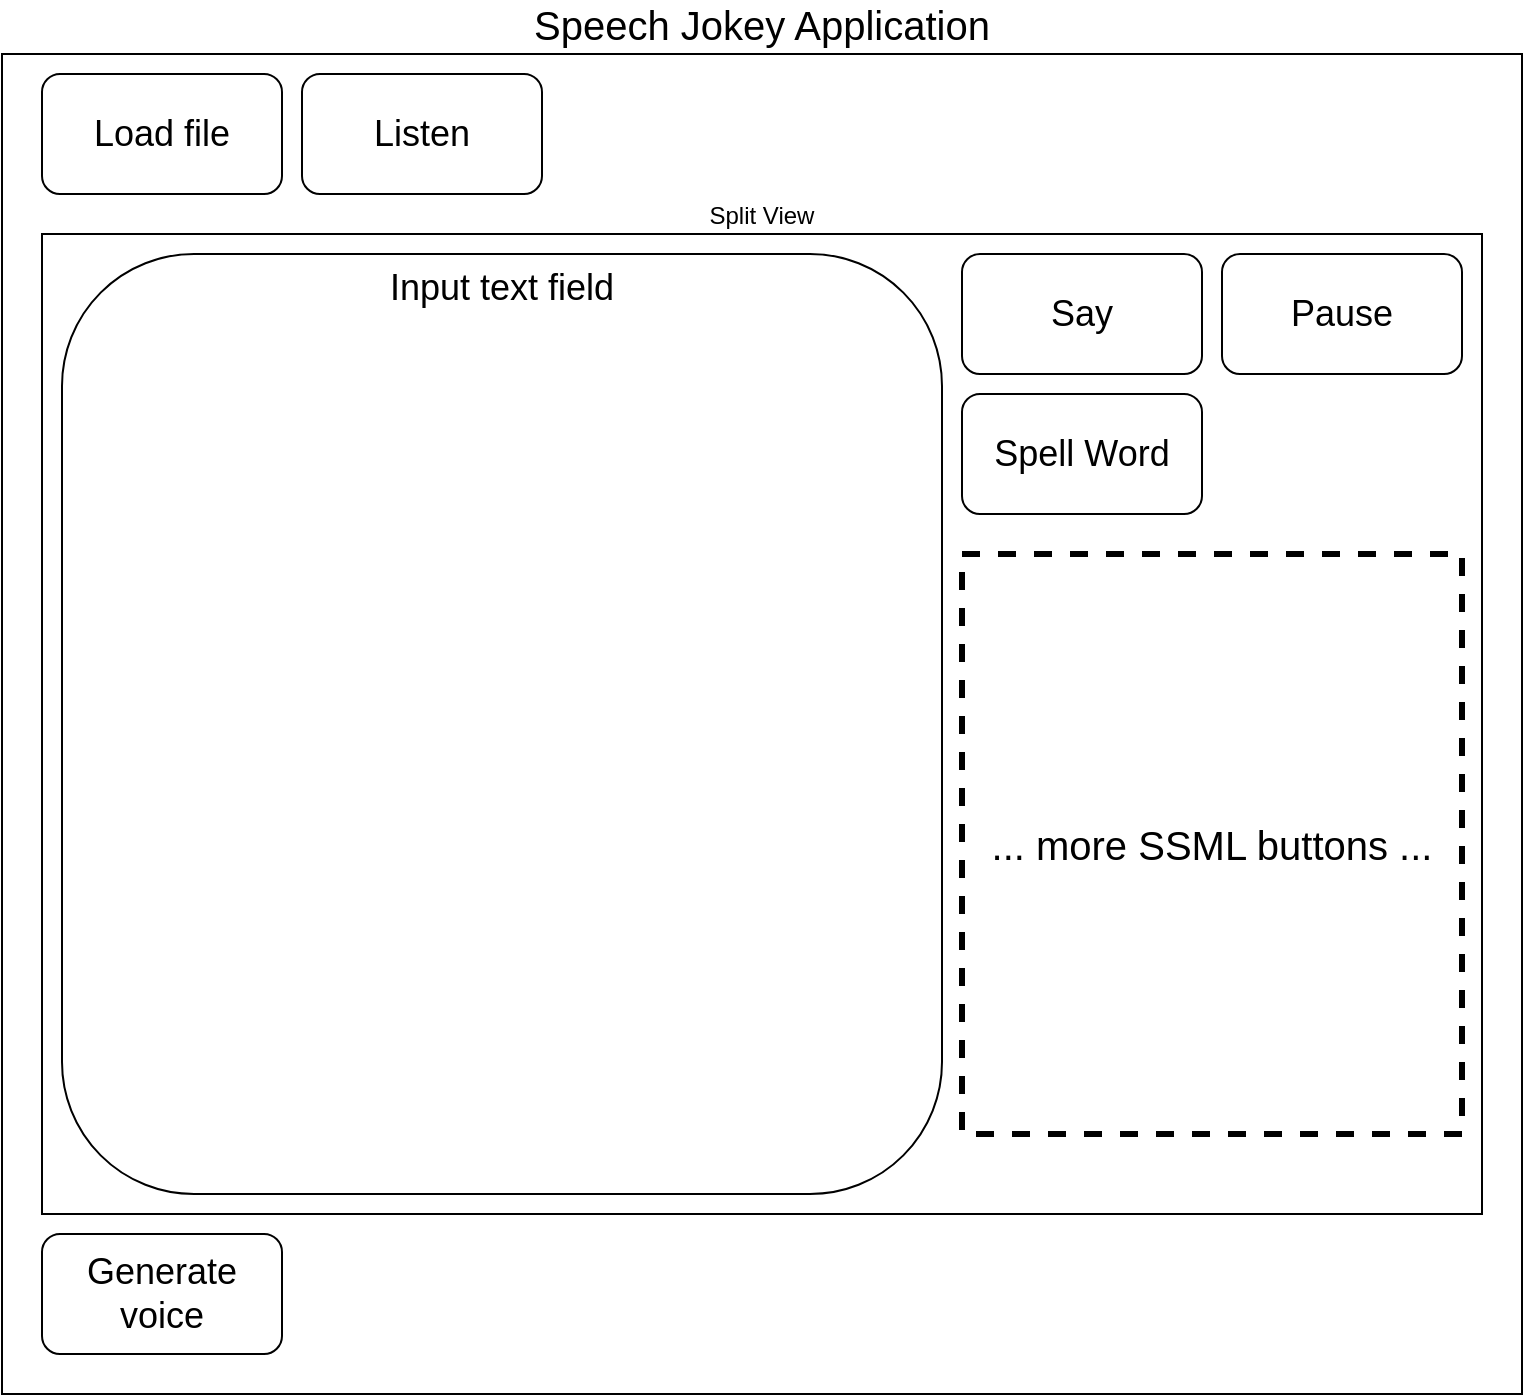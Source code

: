 <mxfile version="22.0.8" type="github">
  <diagram name="Page-1" id="PBg55gAw4XukbWbmwyFZ">
    <mxGraphModel dx="2074" dy="1151" grid="1" gridSize="10" guides="1" tooltips="1" connect="1" arrows="1" fold="1" page="1" pageScale="1" pageWidth="850" pageHeight="1100" math="0" shadow="0">
      <root>
        <mxCell id="0" />
        <mxCell id="1" parent="0" />
        <mxCell id="jWaxqjP-sUgYHKbU6pf7-1" value="Speech Jokey Application" style="rounded=0;whiteSpace=wrap;html=1;verticalAlign=bottom;labelPosition=center;verticalLabelPosition=top;align=center;fontSize=20;" vertex="1" parent="1">
          <mxGeometry x="40" y="40" width="760" height="670" as="geometry" />
        </mxCell>
        <mxCell id="jWaxqjP-sUgYHKbU6pf7-6" value="Split View" style="rounded=0;whiteSpace=wrap;html=1;labelPosition=center;verticalLabelPosition=top;align=center;verticalAlign=bottom;" vertex="1" parent="1">
          <mxGeometry x="60" y="130" width="720" height="490" as="geometry" />
        </mxCell>
        <mxCell id="jWaxqjP-sUgYHKbU6pf7-8" value="Input text field" style="rounded=1;whiteSpace=wrap;html=1;verticalAlign=top;fontSize=18;" vertex="1" parent="1">
          <mxGeometry x="70" y="140" width="440" height="470" as="geometry" />
        </mxCell>
        <mxCell id="jWaxqjP-sUgYHKbU6pf7-2" value="Say" style="rounded=1;whiteSpace=wrap;html=1;fontSize=18;" vertex="1" parent="1">
          <mxGeometry x="520" y="140" width="120" height="60" as="geometry" />
        </mxCell>
        <mxCell id="jWaxqjP-sUgYHKbU6pf7-3" value="Pause" style="rounded=1;whiteSpace=wrap;html=1;fontSize=18;" vertex="1" parent="1">
          <mxGeometry x="650" y="140" width="120" height="60" as="geometry" />
        </mxCell>
        <mxCell id="jWaxqjP-sUgYHKbU6pf7-4" value="Spell Word" style="rounded=1;whiteSpace=wrap;html=1;fontSize=18;" vertex="1" parent="1">
          <mxGeometry x="520" y="210" width="120" height="60" as="geometry" />
        </mxCell>
        <mxCell id="jWaxqjP-sUgYHKbU6pf7-5" value="... more SSML buttons ..." style="text;html=1;strokeColor=default;fillColor=none;align=center;verticalAlign=middle;whiteSpace=wrap;rounded=0;fontSize=20;dashed=1;strokeWidth=3;" vertex="1" parent="1">
          <mxGeometry x="520" y="290" width="250" height="290" as="geometry" />
        </mxCell>
        <mxCell id="jWaxqjP-sUgYHKbU6pf7-11" value="Load file" style="rounded=1;whiteSpace=wrap;html=1;fontSize=18;" vertex="1" parent="1">
          <mxGeometry x="60" y="50" width="120" height="60" as="geometry" />
        </mxCell>
        <mxCell id="jWaxqjP-sUgYHKbU6pf7-12" value="Generate voice" style="rounded=1;whiteSpace=wrap;html=1;fontSize=18;" vertex="1" parent="1">
          <mxGeometry x="60" y="630" width="120" height="60" as="geometry" />
        </mxCell>
        <mxCell id="jWaxqjP-sUgYHKbU6pf7-14" value="Listen" style="rounded=1;whiteSpace=wrap;html=1;fontSize=18;" vertex="1" parent="1">
          <mxGeometry x="190" y="50" width="120" height="60" as="geometry" />
        </mxCell>
      </root>
    </mxGraphModel>
  </diagram>
</mxfile>
